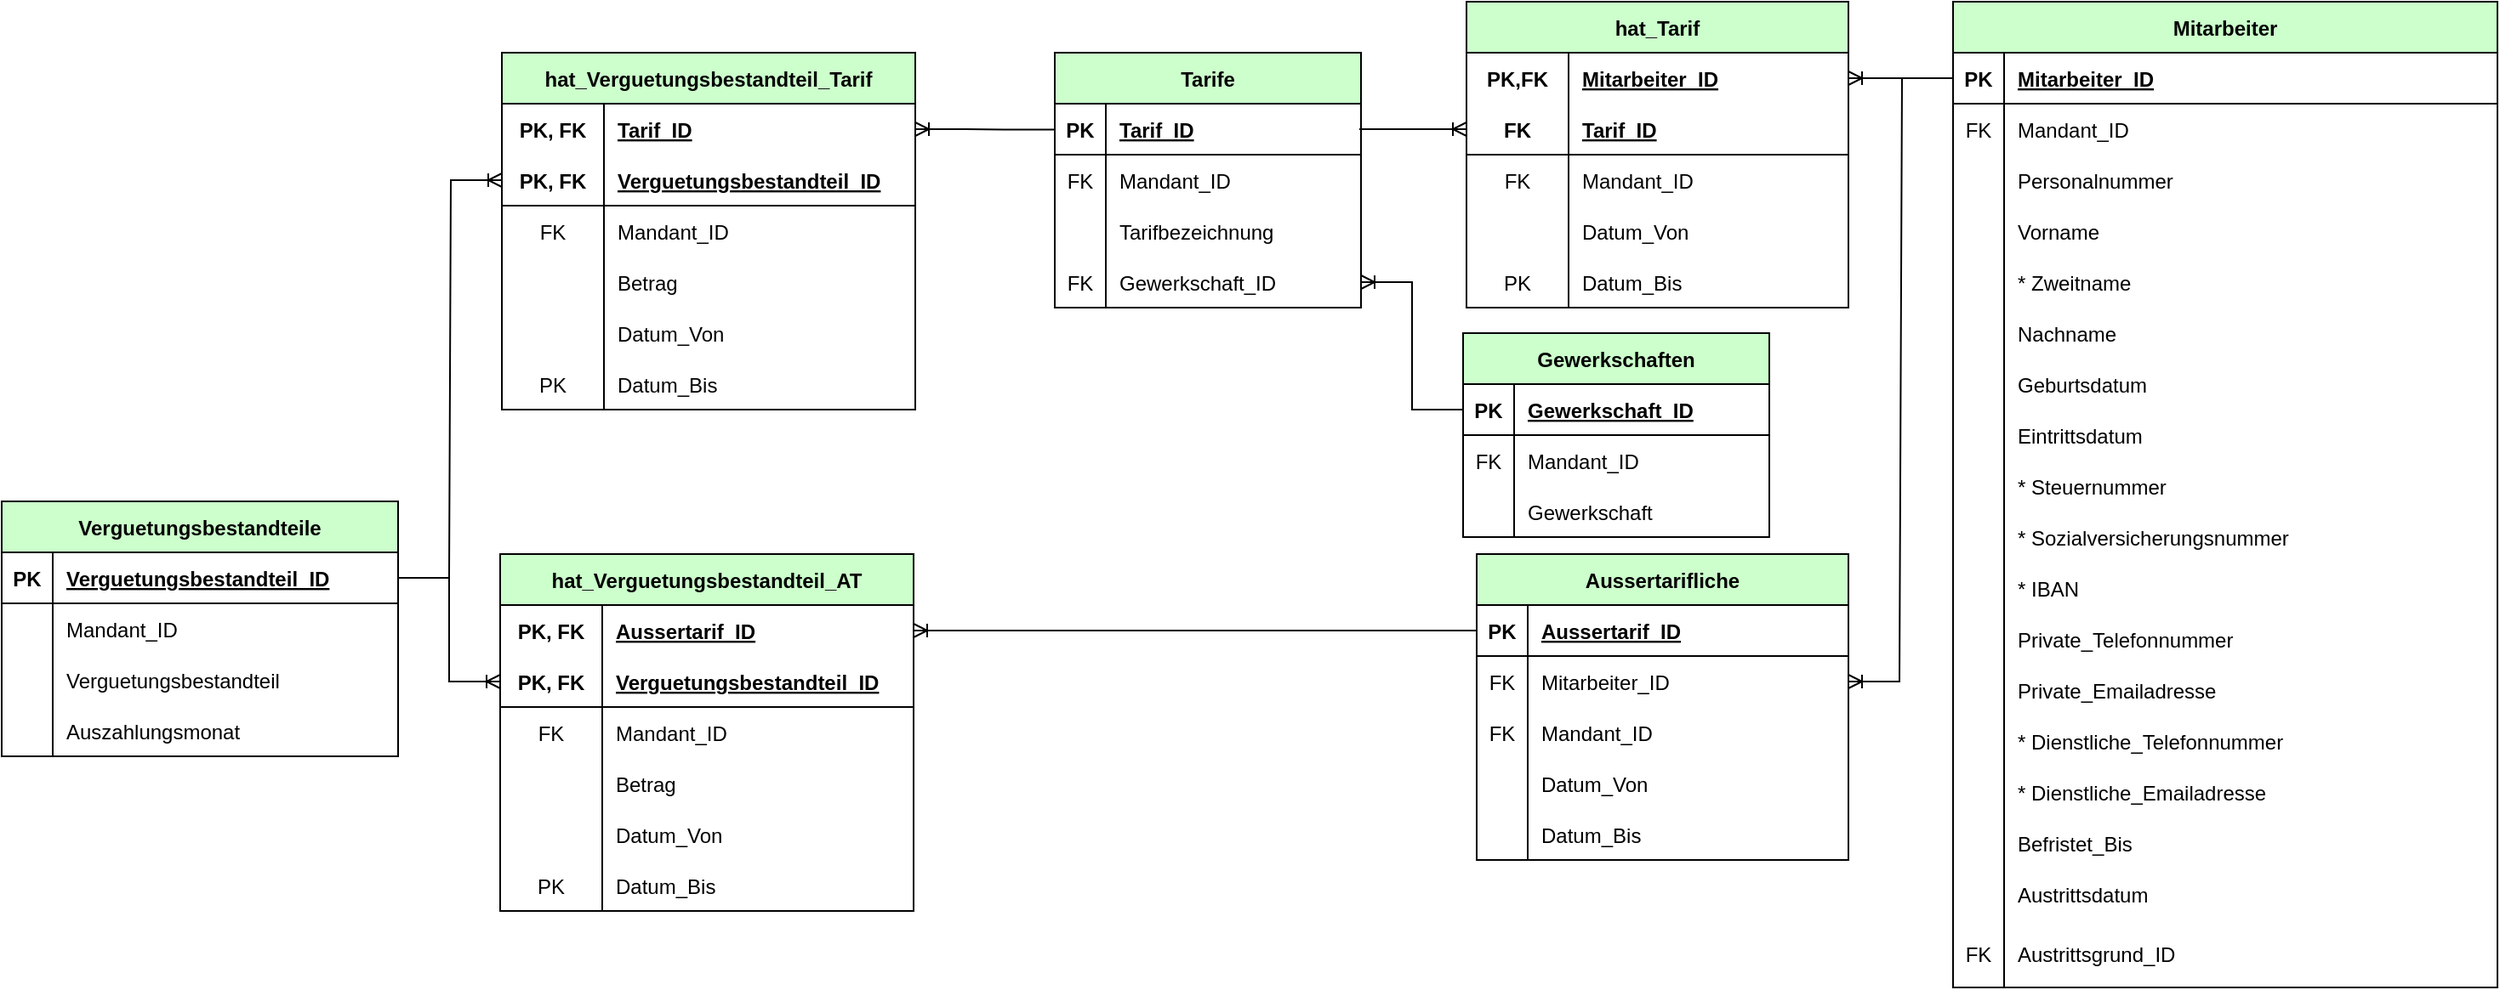 <mxfile version="20.8.16" type="device"><diagram id="R2lEEEUBdFMjLlhIrx00" name="Page-1"><mxGraphModel dx="1301" dy="420" grid="0" gridSize="10" guides="1" tooltips="1" connect="0" arrows="1" fold="1" page="0" pageScale="1" pageWidth="850" pageHeight="1100" math="0" shadow="0" extFonts="Permanent Marker^https://fonts.googleapis.com/css?family=Permanent+Marker"><root><mxCell id="0"/><mxCell id="1" parent="0"/><mxCell id="KDXo3LCD4Z7C74OtoR04-154" style="edgeStyle=orthogonalEdgeStyle;rounded=0;orthogonalLoop=1;jettySize=auto;html=1;entryX=0.5;entryY=1;entryDx=0;entryDy=0;" parent="1" edge="1"><mxGeometry relative="1" as="geometry"><mxPoint x="945" y="1770" as="sourcePoint"/></mxGeometry></mxCell><mxCell id="KDXo3LCD4Z7C74OtoR04-578" style="edgeStyle=orthogonalEdgeStyle;rounded=0;orthogonalLoop=1;jettySize=auto;html=1;entryX=0.5;entryY=1;entryDx=0;entryDy=0;" parent="1" edge="1"><mxGeometry relative="1" as="geometry"><mxPoint x="165" y="-455" as="sourcePoint"/></mxGeometry></mxCell><mxCell id="KDXo3LCD4Z7C74OtoR04-579" style="edgeStyle=orthogonalEdgeStyle;rounded=0;orthogonalLoop=1;jettySize=auto;html=1;entryX=0.5;entryY=1;entryDx=0;entryDy=0;" parent="1" edge="1"><mxGeometry relative="1" as="geometry"><mxPoint x="430" y="-620" as="targetPoint"/></mxGeometry></mxCell><mxCell id="KDXo3LCD4Z7C74OtoR04-658" value="" style="edgeStyle=entityRelationEdgeStyle;fontSize=12;html=1;endArrow=ERoneToMany;rounded=0;entryX=0;entryY=0.5;entryDx=0;entryDy=0;" parent="1" target="_SRQhnurY7QAs3Zw6q01-73" edge="1"><mxGeometry width="100" height="100" relative="1" as="geometry"><mxPoint x="1282" y="640" as="sourcePoint"/><mxPoint x="1355" y="244" as="targetPoint"/></mxGeometry></mxCell><mxCell id="v3ioxmY26wI2nfrM-GDC-1" value="Gewerkschaften" style="shape=table;startSize=30;container=1;collapsible=1;childLayout=tableLayout;fixedRows=1;rowLines=0;fontStyle=1;align=center;resizeLast=1;fillColor=#CCFFCC;" parent="1" vertex="1"><mxGeometry x="1343" y="760" width="180" height="120" as="geometry"/></mxCell><mxCell id="v3ioxmY26wI2nfrM-GDC-2" value="" style="shape=tableRow;horizontal=0;startSize=0;swimlaneHead=0;swimlaneBody=0;fillColor=none;collapsible=0;dropTarget=0;points=[[0,0.5],[1,0.5]];portConstraint=eastwest;top=0;left=0;right=0;bottom=1;" parent="v3ioxmY26wI2nfrM-GDC-1" vertex="1"><mxGeometry y="30" width="180" height="30" as="geometry"/></mxCell><mxCell id="v3ioxmY26wI2nfrM-GDC-3" value="PK" style="shape=partialRectangle;connectable=0;fillColor=none;top=0;left=0;bottom=0;right=0;fontStyle=1;overflow=hidden;" parent="v3ioxmY26wI2nfrM-GDC-2" vertex="1"><mxGeometry width="30" height="30" as="geometry"><mxRectangle width="30" height="30" as="alternateBounds"/></mxGeometry></mxCell><mxCell id="v3ioxmY26wI2nfrM-GDC-4" value="Gewerkschaft_ID" style="shape=partialRectangle;connectable=0;fillColor=none;top=0;left=0;bottom=0;right=0;align=left;spacingLeft=6;fontStyle=5;overflow=hidden;" parent="v3ioxmY26wI2nfrM-GDC-2" vertex="1"><mxGeometry x="30" width="150" height="30" as="geometry"><mxRectangle width="150" height="30" as="alternateBounds"/></mxGeometry></mxCell><mxCell id="7zycFY8uIUBZK2BBThwz-76" value="" style="shape=tableRow;horizontal=0;startSize=0;swimlaneHead=0;swimlaneBody=0;fillColor=none;collapsible=0;dropTarget=0;points=[[0,0.5],[1,0.5]];portConstraint=eastwest;top=0;left=0;right=0;bottom=0;" parent="v3ioxmY26wI2nfrM-GDC-1" vertex="1"><mxGeometry y="60" width="180" height="30" as="geometry"/></mxCell><mxCell id="7zycFY8uIUBZK2BBThwz-77" value="FK" style="shape=partialRectangle;connectable=0;fillColor=none;top=0;left=0;bottom=0;right=0;editable=1;overflow=hidden;" parent="7zycFY8uIUBZK2BBThwz-76" vertex="1"><mxGeometry width="30" height="30" as="geometry"><mxRectangle width="30" height="30" as="alternateBounds"/></mxGeometry></mxCell><mxCell id="7zycFY8uIUBZK2BBThwz-78" value="Mandant_ID" style="shape=partialRectangle;connectable=0;fillColor=none;top=0;left=0;bottom=0;right=0;align=left;spacingLeft=6;overflow=hidden;" parent="7zycFY8uIUBZK2BBThwz-76" vertex="1"><mxGeometry x="30" width="150" height="30" as="geometry"><mxRectangle width="150" height="30" as="alternateBounds"/></mxGeometry></mxCell><mxCell id="v3ioxmY26wI2nfrM-GDC-5" value="" style="shape=tableRow;horizontal=0;startSize=0;swimlaneHead=0;swimlaneBody=0;fillColor=none;collapsible=0;dropTarget=0;points=[[0,0.5],[1,0.5]];portConstraint=eastwest;top=0;left=0;right=0;bottom=0;" parent="v3ioxmY26wI2nfrM-GDC-1" vertex="1"><mxGeometry y="90" width="180" height="30" as="geometry"/></mxCell><mxCell id="v3ioxmY26wI2nfrM-GDC-6" value="" style="shape=partialRectangle;connectable=0;fillColor=none;top=0;left=0;bottom=0;right=0;editable=1;overflow=hidden;" parent="v3ioxmY26wI2nfrM-GDC-5" vertex="1"><mxGeometry width="30" height="30" as="geometry"><mxRectangle width="30" height="30" as="alternateBounds"/></mxGeometry></mxCell><mxCell id="v3ioxmY26wI2nfrM-GDC-7" value="Gewerkschaft" style="shape=partialRectangle;connectable=0;fillColor=none;top=0;left=0;bottom=0;right=0;align=left;spacingLeft=6;overflow=hidden;" parent="v3ioxmY26wI2nfrM-GDC-5" vertex="1"><mxGeometry x="30" width="150" height="30" as="geometry"><mxRectangle width="150" height="30" as="alternateBounds"/></mxGeometry></mxCell><mxCell id="v3ioxmY26wI2nfrM-GDC-8" value="" style="edgeStyle=entityRelationEdgeStyle;fontSize=12;html=1;endArrow=ERoneToMany;rounded=0;exitX=0;exitY=0.5;exitDx=0;exitDy=0;" parent="1" source="v3ioxmY26wI2nfrM-GDC-2" target="ic16P8ToSUEC_W61yTiD-17" edge="1"><mxGeometry width="100" height="100" relative="1" as="geometry"><mxPoint x="837.25" y="754" as="sourcePoint"/><mxPoint x="1327.25" y="474" as="targetPoint"/></mxGeometry></mxCell><mxCell id="_SRQhnurY7QAs3Zw6q01-69" value="hat_Tarif" style="shape=table;startSize=30;container=1;collapsible=1;childLayout=tableLayout;fixedRows=1;rowLines=0;fontStyle=1;align=center;resizeLast=1;fillColor=#CCFFCC;" parent="1" vertex="1"><mxGeometry x="1345" y="565" width="224.5" height="180" as="geometry"/></mxCell><mxCell id="_SRQhnurY7QAs3Zw6q01-70" value="" style="shape=tableRow;horizontal=0;startSize=0;swimlaneHead=0;swimlaneBody=0;fillColor=none;collapsible=0;dropTarget=0;points=[[0,0.5],[1,0.5]];portConstraint=eastwest;top=0;left=0;right=0;bottom=0;" parent="_SRQhnurY7QAs3Zw6q01-69" vertex="1"><mxGeometry y="30" width="224.5" height="30" as="geometry"/></mxCell><mxCell id="_SRQhnurY7QAs3Zw6q01-71" value="PK,FK" style="shape=partialRectangle;connectable=0;fillColor=none;top=0;left=0;bottom=0;right=0;fontStyle=1;overflow=hidden;" parent="_SRQhnurY7QAs3Zw6q01-70" vertex="1"><mxGeometry width="60" height="30" as="geometry"><mxRectangle width="60" height="30" as="alternateBounds"/></mxGeometry></mxCell><mxCell id="_SRQhnurY7QAs3Zw6q01-72" value="Mitarbeiter_ID" style="shape=partialRectangle;connectable=0;fillColor=none;top=0;left=0;bottom=0;right=0;align=left;spacingLeft=6;fontStyle=5;overflow=hidden;" parent="_SRQhnurY7QAs3Zw6q01-70" vertex="1"><mxGeometry x="60" width="164.5" height="30" as="geometry"><mxRectangle width="164.5" height="30" as="alternateBounds"/></mxGeometry></mxCell><mxCell id="_SRQhnurY7QAs3Zw6q01-73" value="" style="shape=tableRow;horizontal=0;startSize=0;swimlaneHead=0;swimlaneBody=0;fillColor=none;collapsible=0;dropTarget=0;points=[[0,0.5],[1,0.5]];portConstraint=eastwest;top=0;left=0;right=0;bottom=1;" parent="_SRQhnurY7QAs3Zw6q01-69" vertex="1"><mxGeometry y="60" width="224.5" height="30" as="geometry"/></mxCell><mxCell id="_SRQhnurY7QAs3Zw6q01-74" value="FK" style="shape=partialRectangle;connectable=0;fillColor=none;top=0;left=0;bottom=0;right=0;fontStyle=1;overflow=hidden;" parent="_SRQhnurY7QAs3Zw6q01-73" vertex="1"><mxGeometry width="60" height="30" as="geometry"><mxRectangle width="60" height="30" as="alternateBounds"/></mxGeometry></mxCell><mxCell id="_SRQhnurY7QAs3Zw6q01-75" value="Tarif_ID" style="shape=partialRectangle;connectable=0;fillColor=none;top=0;left=0;bottom=0;right=0;align=left;spacingLeft=6;fontStyle=5;overflow=hidden;" parent="_SRQhnurY7QAs3Zw6q01-73" vertex="1"><mxGeometry x="60" width="164.5" height="30" as="geometry"><mxRectangle width="164.5" height="30" as="alternateBounds"/></mxGeometry></mxCell><mxCell id="_SRQhnurY7QAs3Zw6q01-76" value="" style="shape=tableRow;horizontal=0;startSize=0;swimlaneHead=0;swimlaneBody=0;fillColor=none;collapsible=0;dropTarget=0;points=[[0,0.5],[1,0.5]];portConstraint=eastwest;top=0;left=0;right=0;bottom=0;" parent="_SRQhnurY7QAs3Zw6q01-69" vertex="1"><mxGeometry y="90" width="224.5" height="30" as="geometry"/></mxCell><mxCell id="_SRQhnurY7QAs3Zw6q01-77" value="FK" style="shape=partialRectangle;connectable=0;fillColor=none;top=0;left=0;bottom=0;right=0;editable=1;overflow=hidden;" parent="_SRQhnurY7QAs3Zw6q01-76" vertex="1"><mxGeometry width="60" height="30" as="geometry"><mxRectangle width="60" height="30" as="alternateBounds"/></mxGeometry></mxCell><mxCell id="_SRQhnurY7QAs3Zw6q01-78" value="Mandant_ID" style="shape=partialRectangle;connectable=0;fillColor=none;top=0;left=0;bottom=0;right=0;align=left;spacingLeft=6;overflow=hidden;" parent="_SRQhnurY7QAs3Zw6q01-76" vertex="1"><mxGeometry x="60" width="164.5" height="30" as="geometry"><mxRectangle width="164.5" height="30" as="alternateBounds"/></mxGeometry></mxCell><mxCell id="_SRQhnurY7QAs3Zw6q01-79" value="" style="shape=tableRow;horizontal=0;startSize=0;swimlaneHead=0;swimlaneBody=0;fillColor=none;collapsible=0;dropTarget=0;points=[[0,0.5],[1,0.5]];portConstraint=eastwest;top=0;left=0;right=0;bottom=0;" parent="_SRQhnurY7QAs3Zw6q01-69" vertex="1"><mxGeometry y="120" width="224.5" height="30" as="geometry"/></mxCell><mxCell id="_SRQhnurY7QAs3Zw6q01-80" value="" style="shape=partialRectangle;connectable=0;fillColor=none;top=0;left=0;bottom=0;right=0;editable=1;overflow=hidden;" parent="_SRQhnurY7QAs3Zw6q01-79" vertex="1"><mxGeometry width="60" height="30" as="geometry"><mxRectangle width="60" height="30" as="alternateBounds"/></mxGeometry></mxCell><mxCell id="_SRQhnurY7QAs3Zw6q01-81" value="Datum_Von" style="shape=partialRectangle;connectable=0;fillColor=none;top=0;left=0;bottom=0;right=0;align=left;spacingLeft=6;overflow=hidden;" parent="_SRQhnurY7QAs3Zw6q01-79" vertex="1"><mxGeometry x="60" width="164.5" height="30" as="geometry"><mxRectangle width="164.5" height="30" as="alternateBounds"/></mxGeometry></mxCell><mxCell id="_SRQhnurY7QAs3Zw6q01-82" value="" style="shape=tableRow;horizontal=0;startSize=0;swimlaneHead=0;swimlaneBody=0;fillColor=none;collapsible=0;dropTarget=0;points=[[0,0.5],[1,0.5]];portConstraint=eastwest;top=0;left=0;right=0;bottom=0;" parent="_SRQhnurY7QAs3Zw6q01-69" vertex="1"><mxGeometry y="150" width="224.5" height="30" as="geometry"/></mxCell><mxCell id="_SRQhnurY7QAs3Zw6q01-83" value="PK" style="shape=partialRectangle;connectable=0;fillColor=none;top=0;left=0;bottom=0;right=0;editable=1;overflow=hidden;" parent="_SRQhnurY7QAs3Zw6q01-82" vertex="1"><mxGeometry width="60" height="30" as="geometry"><mxRectangle width="60" height="30" as="alternateBounds"/></mxGeometry></mxCell><mxCell id="_SRQhnurY7QAs3Zw6q01-84" value="Datum_Bis" style="shape=partialRectangle;connectable=0;fillColor=none;top=0;left=0;bottom=0;right=0;align=left;spacingLeft=6;overflow=hidden;" parent="_SRQhnurY7QAs3Zw6q01-82" vertex="1"><mxGeometry x="60" width="164.5" height="30" as="geometry"><mxRectangle width="164.5" height="30" as="alternateBounds"/></mxGeometry></mxCell><mxCell id="_SRQhnurY7QAs3Zw6q01-85" value="" style="edgeStyle=entityRelationEdgeStyle;fontSize=12;html=1;endArrow=ERoneToMany;rounded=0;entryX=1;entryY=0.5;entryDx=0;entryDy=0;exitX=0;exitY=0.5;exitDx=0;exitDy=0;" parent="1" source="XPi2bAXl5uq0fU7IVvIo-2" target="_SRQhnurY7QAs3Zw6q01-70" edge="1"><mxGeometry width="100" height="100" relative="1" as="geometry"><mxPoint x="1628" y="-25" as="sourcePoint"/><mxPoint x="1448" y="470" as="targetPoint"/></mxGeometry></mxCell><mxCell id="XPi2bAXl5uq0fU7IVvIo-1" value="Mitarbeiter" style="shape=table;startSize=30;container=1;collapsible=1;childLayout=tableLayout;fixedRows=1;rowLines=0;fontStyle=1;align=center;resizeLast=1;fillColor=#CCFFCC;" parent="1" vertex="1"><mxGeometry x="1631" y="565" width="320" height="580" as="geometry"/></mxCell><mxCell id="XPi2bAXl5uq0fU7IVvIo-2" value="" style="shape=tableRow;horizontal=0;startSize=0;swimlaneHead=0;swimlaneBody=0;fillColor=none;collapsible=0;dropTarget=0;points=[[0,0.5],[1,0.5]];portConstraint=eastwest;top=0;left=0;right=0;bottom=1;" parent="XPi2bAXl5uq0fU7IVvIo-1" vertex="1"><mxGeometry y="30" width="320" height="30" as="geometry"/></mxCell><mxCell id="XPi2bAXl5uq0fU7IVvIo-3" value="PK" style="shape=partialRectangle;connectable=0;fillColor=none;top=0;left=0;bottom=0;right=0;fontStyle=1;overflow=hidden;" parent="XPi2bAXl5uq0fU7IVvIo-2" vertex="1"><mxGeometry width="30" height="30" as="geometry"><mxRectangle width="30" height="30" as="alternateBounds"/></mxGeometry></mxCell><mxCell id="XPi2bAXl5uq0fU7IVvIo-4" value="Mitarbeiter_ID" style="shape=partialRectangle;connectable=0;fillColor=none;top=0;left=0;bottom=0;right=0;align=left;spacingLeft=6;fontStyle=5;overflow=hidden;" parent="XPi2bAXl5uq0fU7IVvIo-2" vertex="1"><mxGeometry x="30" width="290" height="30" as="geometry"><mxRectangle width="290" height="30" as="alternateBounds"/></mxGeometry></mxCell><mxCell id="XPi2bAXl5uq0fU7IVvIo-5" value="" style="shape=tableRow;horizontal=0;startSize=0;swimlaneHead=0;swimlaneBody=0;fillColor=none;collapsible=0;dropTarget=0;points=[[0,0.5],[1,0.5]];portConstraint=eastwest;top=0;left=0;right=0;bottom=0;" parent="XPi2bAXl5uq0fU7IVvIo-1" vertex="1"><mxGeometry y="60" width="320" height="30" as="geometry"/></mxCell><mxCell id="XPi2bAXl5uq0fU7IVvIo-6" value="FK" style="shape=partialRectangle;connectable=0;fillColor=none;top=0;left=0;bottom=0;right=0;editable=1;overflow=hidden;" parent="XPi2bAXl5uq0fU7IVvIo-5" vertex="1"><mxGeometry width="30" height="30" as="geometry"><mxRectangle width="30" height="30" as="alternateBounds"/></mxGeometry></mxCell><mxCell id="XPi2bAXl5uq0fU7IVvIo-7" value="Mandant_ID" style="shape=partialRectangle;connectable=0;fillColor=none;top=0;left=0;bottom=0;right=0;align=left;spacingLeft=6;overflow=hidden;" parent="XPi2bAXl5uq0fU7IVvIo-5" vertex="1"><mxGeometry x="30" width="290" height="30" as="geometry"><mxRectangle width="290" height="30" as="alternateBounds"/></mxGeometry></mxCell><mxCell id="ZuM2D3zSVtJ8W1FTZiyd-1" value="" style="shape=tableRow;horizontal=0;startSize=0;swimlaneHead=0;swimlaneBody=0;fillColor=none;collapsible=0;dropTarget=0;points=[[0,0.5],[1,0.5]];portConstraint=eastwest;top=0;left=0;right=0;bottom=0;" parent="XPi2bAXl5uq0fU7IVvIo-1" vertex="1"><mxGeometry y="90" width="320" height="30" as="geometry"/></mxCell><mxCell id="ZuM2D3zSVtJ8W1FTZiyd-2" value="" style="shape=partialRectangle;connectable=0;fillColor=none;top=0;left=0;bottom=0;right=0;editable=1;overflow=hidden;" parent="ZuM2D3zSVtJ8W1FTZiyd-1" vertex="1"><mxGeometry width="30" height="30" as="geometry"><mxRectangle width="30" height="30" as="alternateBounds"/></mxGeometry></mxCell><mxCell id="ZuM2D3zSVtJ8W1FTZiyd-3" value="Personalnummer" style="shape=partialRectangle;connectable=0;fillColor=none;top=0;left=0;bottom=0;right=0;align=left;spacingLeft=6;overflow=hidden;" parent="ZuM2D3zSVtJ8W1FTZiyd-1" vertex="1"><mxGeometry x="30" width="290" height="30" as="geometry"><mxRectangle width="290" height="30" as="alternateBounds"/></mxGeometry></mxCell><mxCell id="XPi2bAXl5uq0fU7IVvIo-8" value="" style="shape=tableRow;horizontal=0;startSize=0;swimlaneHead=0;swimlaneBody=0;fillColor=none;collapsible=0;dropTarget=0;points=[[0,0.5],[1,0.5]];portConstraint=eastwest;top=0;left=0;right=0;bottom=0;" parent="XPi2bAXl5uq0fU7IVvIo-1" vertex="1"><mxGeometry y="120" width="320" height="30" as="geometry"/></mxCell><mxCell id="XPi2bAXl5uq0fU7IVvIo-9" value="" style="shape=partialRectangle;connectable=0;fillColor=none;top=0;left=0;bottom=0;right=0;editable=1;overflow=hidden;" parent="XPi2bAXl5uq0fU7IVvIo-8" vertex="1"><mxGeometry width="30" height="30" as="geometry"><mxRectangle width="30" height="30" as="alternateBounds"/></mxGeometry></mxCell><mxCell id="XPi2bAXl5uq0fU7IVvIo-10" value="Vorname" style="shape=partialRectangle;connectable=0;fillColor=none;top=0;left=0;bottom=0;right=0;align=left;spacingLeft=6;overflow=hidden;" parent="XPi2bAXl5uq0fU7IVvIo-8" vertex="1"><mxGeometry x="30" width="290" height="30" as="geometry"><mxRectangle width="290" height="30" as="alternateBounds"/></mxGeometry></mxCell><mxCell id="XPi2bAXl5uq0fU7IVvIo-11" value="" style="shape=tableRow;horizontal=0;startSize=0;swimlaneHead=0;swimlaneBody=0;fillColor=none;collapsible=0;dropTarget=0;points=[[0,0.5],[1,0.5]];portConstraint=eastwest;top=0;left=0;right=0;bottom=0;" parent="XPi2bAXl5uq0fU7IVvIo-1" vertex="1"><mxGeometry y="150" width="320" height="30" as="geometry"/></mxCell><mxCell id="XPi2bAXl5uq0fU7IVvIo-12" value="" style="shape=partialRectangle;connectable=0;fillColor=none;top=0;left=0;bottom=0;right=0;editable=1;overflow=hidden;" parent="XPi2bAXl5uq0fU7IVvIo-11" vertex="1"><mxGeometry width="30" height="30" as="geometry"><mxRectangle width="30" height="30" as="alternateBounds"/></mxGeometry></mxCell><mxCell id="XPi2bAXl5uq0fU7IVvIo-13" value="* Zweitname" style="shape=partialRectangle;connectable=0;fillColor=none;top=0;left=0;bottom=0;right=0;align=left;spacingLeft=6;overflow=hidden;" parent="XPi2bAXl5uq0fU7IVvIo-11" vertex="1"><mxGeometry x="30" width="290" height="30" as="geometry"><mxRectangle width="290" height="30" as="alternateBounds"/></mxGeometry></mxCell><mxCell id="XPi2bAXl5uq0fU7IVvIo-14" value="" style="shape=tableRow;horizontal=0;startSize=0;swimlaneHead=0;swimlaneBody=0;fillColor=none;collapsible=0;dropTarget=0;points=[[0,0.5],[1,0.5]];portConstraint=eastwest;top=0;left=0;right=0;bottom=0;" parent="XPi2bAXl5uq0fU7IVvIo-1" vertex="1"><mxGeometry y="180" width="320" height="30" as="geometry"/></mxCell><mxCell id="XPi2bAXl5uq0fU7IVvIo-15" value="" style="shape=partialRectangle;connectable=0;fillColor=none;top=0;left=0;bottom=0;right=0;editable=1;overflow=hidden;" parent="XPi2bAXl5uq0fU7IVvIo-14" vertex="1"><mxGeometry width="30" height="30" as="geometry"><mxRectangle width="30" height="30" as="alternateBounds"/></mxGeometry></mxCell><mxCell id="XPi2bAXl5uq0fU7IVvIo-16" value="Nachname" style="shape=partialRectangle;connectable=0;fillColor=none;top=0;left=0;bottom=0;right=0;align=left;spacingLeft=6;overflow=hidden;" parent="XPi2bAXl5uq0fU7IVvIo-14" vertex="1"><mxGeometry x="30" width="290" height="30" as="geometry"><mxRectangle width="290" height="30" as="alternateBounds"/></mxGeometry></mxCell><mxCell id="XPi2bAXl5uq0fU7IVvIo-17" value="" style="shape=tableRow;horizontal=0;startSize=0;swimlaneHead=0;swimlaneBody=0;fillColor=none;collapsible=0;dropTarget=0;points=[[0,0.5],[1,0.5]];portConstraint=eastwest;top=0;left=0;right=0;bottom=0;" parent="XPi2bAXl5uq0fU7IVvIo-1" vertex="1"><mxGeometry y="210" width="320" height="30" as="geometry"/></mxCell><mxCell id="XPi2bAXl5uq0fU7IVvIo-18" value="" style="shape=partialRectangle;connectable=0;fillColor=none;top=0;left=0;bottom=0;right=0;editable=1;overflow=hidden;" parent="XPi2bAXl5uq0fU7IVvIo-17" vertex="1"><mxGeometry width="30" height="30" as="geometry"><mxRectangle width="30" height="30" as="alternateBounds"/></mxGeometry></mxCell><mxCell id="XPi2bAXl5uq0fU7IVvIo-19" value="Geburtsdatum" style="shape=partialRectangle;connectable=0;fillColor=none;top=0;left=0;bottom=0;right=0;align=left;spacingLeft=6;overflow=hidden;" parent="XPi2bAXl5uq0fU7IVvIo-17" vertex="1"><mxGeometry x="30" width="290" height="30" as="geometry"><mxRectangle width="290" height="30" as="alternateBounds"/></mxGeometry></mxCell><mxCell id="XPi2bAXl5uq0fU7IVvIo-20" value="" style="shape=tableRow;horizontal=0;startSize=0;swimlaneHead=0;swimlaneBody=0;fillColor=none;collapsible=0;dropTarget=0;points=[[0,0.5],[1,0.5]];portConstraint=eastwest;top=0;left=0;right=0;bottom=0;" parent="XPi2bAXl5uq0fU7IVvIo-1" vertex="1"><mxGeometry y="240" width="320" height="30" as="geometry"/></mxCell><mxCell id="XPi2bAXl5uq0fU7IVvIo-21" value="" style="shape=partialRectangle;connectable=0;fillColor=none;top=0;left=0;bottom=0;right=0;editable=1;overflow=hidden;" parent="XPi2bAXl5uq0fU7IVvIo-20" vertex="1"><mxGeometry width="30" height="30" as="geometry"><mxRectangle width="30" height="30" as="alternateBounds"/></mxGeometry></mxCell><mxCell id="XPi2bAXl5uq0fU7IVvIo-22" value="Eintrittsdatum" style="shape=partialRectangle;connectable=0;fillColor=none;top=0;left=0;bottom=0;right=0;align=left;spacingLeft=6;overflow=hidden;" parent="XPi2bAXl5uq0fU7IVvIo-20" vertex="1"><mxGeometry x="30" width="290" height="30" as="geometry"><mxRectangle width="290" height="30" as="alternateBounds"/></mxGeometry></mxCell><mxCell id="XPi2bAXl5uq0fU7IVvIo-23" value="" style="shape=tableRow;horizontal=0;startSize=0;swimlaneHead=0;swimlaneBody=0;fillColor=none;collapsible=0;dropTarget=0;points=[[0,0.5],[1,0.5]];portConstraint=eastwest;top=0;left=0;right=0;bottom=0;" parent="XPi2bAXl5uq0fU7IVvIo-1" vertex="1"><mxGeometry y="270" width="320" height="30" as="geometry"/></mxCell><mxCell id="XPi2bAXl5uq0fU7IVvIo-24" value="" style="shape=partialRectangle;connectable=0;fillColor=none;top=0;left=0;bottom=0;right=0;editable=1;overflow=hidden;" parent="XPi2bAXl5uq0fU7IVvIo-23" vertex="1"><mxGeometry width="30" height="30" as="geometry"><mxRectangle width="30" height="30" as="alternateBounds"/></mxGeometry></mxCell><mxCell id="XPi2bAXl5uq0fU7IVvIo-25" value="* Steuernummer" style="shape=partialRectangle;connectable=0;fillColor=none;top=0;left=0;bottom=0;right=0;align=left;spacingLeft=6;overflow=hidden;" parent="XPi2bAXl5uq0fU7IVvIo-23" vertex="1"><mxGeometry x="30" width="290" height="30" as="geometry"><mxRectangle width="290" height="30" as="alternateBounds"/></mxGeometry></mxCell><mxCell id="XPi2bAXl5uq0fU7IVvIo-26" value="" style="shape=tableRow;horizontal=0;startSize=0;swimlaneHead=0;swimlaneBody=0;fillColor=none;collapsible=0;dropTarget=0;points=[[0,0.5],[1,0.5]];portConstraint=eastwest;top=0;left=0;right=0;bottom=0;" parent="XPi2bAXl5uq0fU7IVvIo-1" vertex="1"><mxGeometry y="300" width="320" height="30" as="geometry"/></mxCell><mxCell id="XPi2bAXl5uq0fU7IVvIo-27" value="" style="shape=partialRectangle;connectable=0;fillColor=none;top=0;left=0;bottom=0;right=0;editable=1;overflow=hidden;" parent="XPi2bAXl5uq0fU7IVvIo-26" vertex="1"><mxGeometry width="30" height="30" as="geometry"><mxRectangle width="30" height="30" as="alternateBounds"/></mxGeometry></mxCell><mxCell id="XPi2bAXl5uq0fU7IVvIo-28" value="* Sozialversicherungsnummer" style="shape=partialRectangle;connectable=0;fillColor=none;top=0;left=0;bottom=0;right=0;align=left;spacingLeft=6;overflow=hidden;" parent="XPi2bAXl5uq0fU7IVvIo-26" vertex="1"><mxGeometry x="30" width="290" height="30" as="geometry"><mxRectangle width="290" height="30" as="alternateBounds"/></mxGeometry></mxCell><mxCell id="XPi2bAXl5uq0fU7IVvIo-29" value="" style="shape=tableRow;horizontal=0;startSize=0;swimlaneHead=0;swimlaneBody=0;fillColor=none;collapsible=0;dropTarget=0;points=[[0,0.5],[1,0.5]];portConstraint=eastwest;top=0;left=0;right=0;bottom=0;" parent="XPi2bAXl5uq0fU7IVvIo-1" vertex="1"><mxGeometry y="330" width="320" height="30" as="geometry"/></mxCell><mxCell id="XPi2bAXl5uq0fU7IVvIo-30" value="" style="shape=partialRectangle;connectable=0;fillColor=none;top=0;left=0;bottom=0;right=0;editable=1;overflow=hidden;" parent="XPi2bAXl5uq0fU7IVvIo-29" vertex="1"><mxGeometry width="30" height="30" as="geometry"><mxRectangle width="30" height="30" as="alternateBounds"/></mxGeometry></mxCell><mxCell id="XPi2bAXl5uq0fU7IVvIo-31" value="* IBAN" style="shape=partialRectangle;connectable=0;fillColor=none;top=0;left=0;bottom=0;right=0;align=left;spacingLeft=6;overflow=hidden;" parent="XPi2bAXl5uq0fU7IVvIo-29" vertex="1"><mxGeometry x="30" width="290" height="30" as="geometry"><mxRectangle width="290" height="30" as="alternateBounds"/></mxGeometry></mxCell><mxCell id="XPi2bAXl5uq0fU7IVvIo-32" value="" style="shape=tableRow;horizontal=0;startSize=0;swimlaneHead=0;swimlaneBody=0;fillColor=none;collapsible=0;dropTarget=0;points=[[0,0.5],[1,0.5]];portConstraint=eastwest;top=0;left=0;right=0;bottom=0;" parent="XPi2bAXl5uq0fU7IVvIo-1" vertex="1"><mxGeometry y="360" width="320" height="30" as="geometry"/></mxCell><mxCell id="XPi2bAXl5uq0fU7IVvIo-33" value="" style="shape=partialRectangle;connectable=0;fillColor=none;top=0;left=0;bottom=0;right=0;editable=1;overflow=hidden;" parent="XPi2bAXl5uq0fU7IVvIo-32" vertex="1"><mxGeometry width="30" height="30" as="geometry"><mxRectangle width="30" height="30" as="alternateBounds"/></mxGeometry></mxCell><mxCell id="XPi2bAXl5uq0fU7IVvIo-34" value="Private_Telefonnummer" style="shape=partialRectangle;connectable=0;fillColor=none;top=0;left=0;bottom=0;right=0;align=left;spacingLeft=6;overflow=hidden;" parent="XPi2bAXl5uq0fU7IVvIo-32" vertex="1"><mxGeometry x="30" width="290" height="30" as="geometry"><mxRectangle width="290" height="30" as="alternateBounds"/></mxGeometry></mxCell><mxCell id="XPi2bAXl5uq0fU7IVvIo-47" value="" style="shape=tableRow;horizontal=0;startSize=0;swimlaneHead=0;swimlaneBody=0;fillColor=none;collapsible=0;dropTarget=0;points=[[0,0.5],[1,0.5]];portConstraint=eastwest;top=0;left=0;right=0;bottom=0;" parent="XPi2bAXl5uq0fU7IVvIo-1" vertex="1"><mxGeometry y="390" width="320" height="30" as="geometry"/></mxCell><mxCell id="XPi2bAXl5uq0fU7IVvIo-48" value="" style="shape=partialRectangle;connectable=0;fillColor=none;top=0;left=0;bottom=0;right=0;editable=1;overflow=hidden;" parent="XPi2bAXl5uq0fU7IVvIo-47" vertex="1"><mxGeometry width="30" height="30" as="geometry"><mxRectangle width="30" height="30" as="alternateBounds"/></mxGeometry></mxCell><mxCell id="XPi2bAXl5uq0fU7IVvIo-49" value="Private_Emailadresse" style="shape=partialRectangle;connectable=0;fillColor=none;top=0;left=0;bottom=0;right=0;align=left;spacingLeft=6;overflow=hidden;" parent="XPi2bAXl5uq0fU7IVvIo-47" vertex="1"><mxGeometry x="30" width="290" height="30" as="geometry"><mxRectangle width="290" height="30" as="alternateBounds"/></mxGeometry></mxCell><mxCell id="XPi2bAXl5uq0fU7IVvIo-44" value="" style="shape=tableRow;horizontal=0;startSize=0;swimlaneHead=0;swimlaneBody=0;fillColor=none;collapsible=0;dropTarget=0;points=[[0,0.5],[1,0.5]];portConstraint=eastwest;top=0;left=0;right=0;bottom=0;" parent="XPi2bAXl5uq0fU7IVvIo-1" vertex="1"><mxGeometry y="420" width="320" height="30" as="geometry"/></mxCell><mxCell id="XPi2bAXl5uq0fU7IVvIo-45" value="" style="shape=partialRectangle;connectable=0;fillColor=none;top=0;left=0;bottom=0;right=0;editable=1;overflow=hidden;" parent="XPi2bAXl5uq0fU7IVvIo-44" vertex="1"><mxGeometry width="30" height="30" as="geometry"><mxRectangle width="30" height="30" as="alternateBounds"/></mxGeometry></mxCell><mxCell id="XPi2bAXl5uq0fU7IVvIo-46" value="* Dienstliche_Telefonnummer" style="shape=partialRectangle;connectable=0;fillColor=none;top=0;left=0;bottom=0;right=0;align=left;spacingLeft=6;overflow=hidden;" parent="XPi2bAXl5uq0fU7IVvIo-44" vertex="1"><mxGeometry x="30" width="290" height="30" as="geometry"><mxRectangle width="290" height="30" as="alternateBounds"/></mxGeometry></mxCell><mxCell id="XPi2bAXl5uq0fU7IVvIo-35" value="" style="shape=tableRow;horizontal=0;startSize=0;swimlaneHead=0;swimlaneBody=0;fillColor=none;collapsible=0;dropTarget=0;points=[[0,0.5],[1,0.5]];portConstraint=eastwest;top=0;left=0;right=0;bottom=0;" parent="XPi2bAXl5uq0fU7IVvIo-1" vertex="1"><mxGeometry y="450" width="320" height="30" as="geometry"/></mxCell><mxCell id="XPi2bAXl5uq0fU7IVvIo-36" value="" style="shape=partialRectangle;connectable=0;fillColor=none;top=0;left=0;bottom=0;right=0;editable=1;overflow=hidden;" parent="XPi2bAXl5uq0fU7IVvIo-35" vertex="1"><mxGeometry width="30" height="30" as="geometry"><mxRectangle width="30" height="30" as="alternateBounds"/></mxGeometry></mxCell><mxCell id="XPi2bAXl5uq0fU7IVvIo-37" value="* Dienstliche_Emailadresse" style="shape=partialRectangle;connectable=0;fillColor=none;top=0;left=0;bottom=0;right=0;align=left;spacingLeft=6;overflow=hidden;" parent="XPi2bAXl5uq0fU7IVvIo-35" vertex="1"><mxGeometry x="30" width="290" height="30" as="geometry"><mxRectangle width="290" height="30" as="alternateBounds"/></mxGeometry></mxCell><mxCell id="2TsU_6jaAoemmpNul7ML-1" value="" style="shape=tableRow;horizontal=0;startSize=0;swimlaneHead=0;swimlaneBody=0;fillColor=none;collapsible=0;dropTarget=0;points=[[0,0.5],[1,0.5]];portConstraint=eastwest;top=0;left=0;right=0;bottom=0;" parent="XPi2bAXl5uq0fU7IVvIo-1" vertex="1"><mxGeometry y="480" width="320" height="30" as="geometry"/></mxCell><mxCell id="2TsU_6jaAoemmpNul7ML-2" value="" style="shape=partialRectangle;connectable=0;fillColor=none;top=0;left=0;bottom=0;right=0;editable=1;overflow=hidden;" parent="2TsU_6jaAoemmpNul7ML-1" vertex="1"><mxGeometry width="30" height="30" as="geometry"><mxRectangle width="30" height="30" as="alternateBounds"/></mxGeometry></mxCell><mxCell id="2TsU_6jaAoemmpNul7ML-3" value="Befristet_Bis" style="shape=partialRectangle;connectable=0;fillColor=none;top=0;left=0;bottom=0;right=0;align=left;spacingLeft=6;overflow=hidden;" parent="2TsU_6jaAoemmpNul7ML-1" vertex="1"><mxGeometry x="30" width="290" height="30" as="geometry"><mxRectangle width="290" height="30" as="alternateBounds"/></mxGeometry></mxCell><mxCell id="XPi2bAXl5uq0fU7IVvIo-38" value="" style="shape=tableRow;horizontal=0;startSize=0;swimlaneHead=0;swimlaneBody=0;fillColor=none;collapsible=0;dropTarget=0;points=[[0,0.5],[1,0.5]];portConstraint=eastwest;top=0;left=0;right=0;bottom=0;" parent="XPi2bAXl5uq0fU7IVvIo-1" vertex="1"><mxGeometry y="510" width="320" height="30" as="geometry"/></mxCell><mxCell id="XPi2bAXl5uq0fU7IVvIo-39" value="" style="shape=partialRectangle;connectable=0;fillColor=none;top=0;left=0;bottom=0;right=0;editable=1;overflow=hidden;" parent="XPi2bAXl5uq0fU7IVvIo-38" vertex="1"><mxGeometry width="30" height="30" as="geometry"><mxRectangle width="30" height="30" as="alternateBounds"/></mxGeometry></mxCell><mxCell id="XPi2bAXl5uq0fU7IVvIo-40" value="Austrittsdatum" style="shape=partialRectangle;connectable=0;fillColor=none;top=0;left=0;bottom=0;right=0;align=left;spacingLeft=6;overflow=hidden;" parent="XPi2bAXl5uq0fU7IVvIo-38" vertex="1"><mxGeometry x="30" width="290" height="30" as="geometry"><mxRectangle width="290" height="30" as="alternateBounds"/></mxGeometry></mxCell><mxCell id="XPi2bAXl5uq0fU7IVvIo-41" value="" style="shape=tableRow;horizontal=0;startSize=0;swimlaneHead=0;swimlaneBody=0;fillColor=none;collapsible=0;dropTarget=0;points=[[0,0.5],[1,0.5]];portConstraint=eastwest;top=0;left=0;right=0;bottom=0;" parent="XPi2bAXl5uq0fU7IVvIo-1" vertex="1"><mxGeometry y="540" width="320" height="40" as="geometry"/></mxCell><mxCell id="XPi2bAXl5uq0fU7IVvIo-42" value="FK" style="shape=partialRectangle;connectable=0;fillColor=none;top=0;left=0;bottom=0;right=0;editable=1;overflow=hidden;" parent="XPi2bAXl5uq0fU7IVvIo-41" vertex="1"><mxGeometry width="30" height="40" as="geometry"><mxRectangle width="30" height="40" as="alternateBounds"/></mxGeometry></mxCell><mxCell id="XPi2bAXl5uq0fU7IVvIo-43" value="Austrittsgrund_ID" style="shape=partialRectangle;connectable=0;fillColor=none;top=0;left=0;bottom=0;right=0;align=left;spacingLeft=6;overflow=hidden;" parent="XPi2bAXl5uq0fU7IVvIo-41" vertex="1"><mxGeometry x="30" width="290" height="40" as="geometry"><mxRectangle width="290" height="40" as="alternateBounds"/></mxGeometry></mxCell><mxCell id="BRypiOmhXPGTLFKJQohc-4" value="" style="edgeStyle=entityRelationEdgeStyle;fontSize=12;html=1;endArrow=ERoneToMany;rounded=0;exitX=0;exitY=0.5;exitDx=0;exitDy=0;entryX=1;entryY=0.5;entryDx=0;entryDy=0;" parent="1" source="XPi2bAXl5uq0fU7IVvIo-2" target="BRypiOmhXPGTLFKJQohc-28" edge="1"><mxGeometry width="100" height="100" relative="1" as="geometry"><mxPoint x="1573" y="640" as="sourcePoint"/><mxPoint x="1568" y="765" as="targetPoint"/></mxGeometry></mxCell><mxCell id="BRypiOmhXPGTLFKJQohc-24" value="Aussertarifliche" style="shape=table;startSize=30;container=1;collapsible=1;childLayout=tableLayout;fixedRows=1;rowLines=0;fontStyle=1;align=center;resizeLast=1;fillColor=#CCFFCC;" parent="1" vertex="1"><mxGeometry x="1351" y="890" width="218.5" height="180" as="geometry"/></mxCell><mxCell id="BRypiOmhXPGTLFKJQohc-25" value="" style="shape=tableRow;horizontal=0;startSize=0;swimlaneHead=0;swimlaneBody=0;fillColor=none;collapsible=0;dropTarget=0;points=[[0,0.5],[1,0.5]];portConstraint=eastwest;top=0;left=0;right=0;bottom=1;" parent="BRypiOmhXPGTLFKJQohc-24" vertex="1"><mxGeometry y="30" width="218.5" height="30" as="geometry"/></mxCell><mxCell id="BRypiOmhXPGTLFKJQohc-26" value="PK" style="shape=partialRectangle;connectable=0;fillColor=none;top=0;left=0;bottom=0;right=0;fontStyle=1;overflow=hidden;" parent="BRypiOmhXPGTLFKJQohc-25" vertex="1"><mxGeometry width="30" height="30" as="geometry"><mxRectangle width="30" height="30" as="alternateBounds"/></mxGeometry></mxCell><mxCell id="BRypiOmhXPGTLFKJQohc-27" value="Aussertarif_ID" style="shape=partialRectangle;connectable=0;fillColor=none;top=0;left=0;bottom=0;right=0;align=left;spacingLeft=6;fontStyle=5;overflow=hidden;" parent="BRypiOmhXPGTLFKJQohc-25" vertex="1"><mxGeometry x="30" width="188.5" height="30" as="geometry"><mxRectangle width="188.5" height="30" as="alternateBounds"/></mxGeometry></mxCell><mxCell id="BRypiOmhXPGTLFKJQohc-28" value="" style="shape=tableRow;horizontal=0;startSize=0;swimlaneHead=0;swimlaneBody=0;fillColor=none;collapsible=0;dropTarget=0;points=[[0,0.5],[1,0.5]];portConstraint=eastwest;top=0;left=0;right=0;bottom=0;" parent="BRypiOmhXPGTLFKJQohc-24" vertex="1"><mxGeometry y="60" width="218.5" height="30" as="geometry"/></mxCell><mxCell id="BRypiOmhXPGTLFKJQohc-29" value="FK" style="shape=partialRectangle;connectable=0;fillColor=none;top=0;left=0;bottom=0;right=0;editable=1;overflow=hidden;" parent="BRypiOmhXPGTLFKJQohc-28" vertex="1"><mxGeometry width="30" height="30" as="geometry"><mxRectangle width="30" height="30" as="alternateBounds"/></mxGeometry></mxCell><mxCell id="BRypiOmhXPGTLFKJQohc-30" value="Mitarbeiter_ID" style="shape=partialRectangle;connectable=0;fillColor=none;top=0;left=0;bottom=0;right=0;align=left;spacingLeft=6;overflow=hidden;" parent="BRypiOmhXPGTLFKJQohc-28" vertex="1"><mxGeometry x="30" width="188.5" height="30" as="geometry"><mxRectangle width="188.5" height="30" as="alternateBounds"/></mxGeometry></mxCell><mxCell id="toe7BiVaTSr02pgw7c-2-30" value="" style="shape=tableRow;horizontal=0;startSize=0;swimlaneHead=0;swimlaneBody=0;fillColor=none;collapsible=0;dropTarget=0;points=[[0,0.5],[1,0.5]];portConstraint=eastwest;top=0;left=0;right=0;bottom=0;" parent="BRypiOmhXPGTLFKJQohc-24" vertex="1"><mxGeometry y="90" width="218.5" height="30" as="geometry"/></mxCell><mxCell id="toe7BiVaTSr02pgw7c-2-31" value="FK" style="shape=partialRectangle;connectable=0;fillColor=none;top=0;left=0;bottom=0;right=0;editable=1;overflow=hidden;" parent="toe7BiVaTSr02pgw7c-2-30" vertex="1"><mxGeometry width="30" height="30" as="geometry"><mxRectangle width="30" height="30" as="alternateBounds"/></mxGeometry></mxCell><mxCell id="toe7BiVaTSr02pgw7c-2-32" value="Mandant_ID" style="shape=partialRectangle;connectable=0;fillColor=none;top=0;left=0;bottom=0;right=0;align=left;spacingLeft=6;overflow=hidden;" parent="toe7BiVaTSr02pgw7c-2-30" vertex="1"><mxGeometry x="30" width="188.5" height="30" as="geometry"><mxRectangle width="188.5" height="30" as="alternateBounds"/></mxGeometry></mxCell><mxCell id="BRypiOmhXPGTLFKJQohc-34" value="" style="shape=tableRow;horizontal=0;startSize=0;swimlaneHead=0;swimlaneBody=0;fillColor=none;collapsible=0;dropTarget=0;points=[[0,0.5],[1,0.5]];portConstraint=eastwest;top=0;left=0;right=0;bottom=0;" parent="BRypiOmhXPGTLFKJQohc-24" vertex="1"><mxGeometry y="120" width="218.5" height="30" as="geometry"/></mxCell><mxCell id="BRypiOmhXPGTLFKJQohc-35" value="" style="shape=partialRectangle;connectable=0;fillColor=none;top=0;left=0;bottom=0;right=0;editable=1;overflow=hidden;" parent="BRypiOmhXPGTLFKJQohc-34" vertex="1"><mxGeometry width="30" height="30" as="geometry"><mxRectangle width="30" height="30" as="alternateBounds"/></mxGeometry></mxCell><mxCell id="BRypiOmhXPGTLFKJQohc-36" value="Datum_Von" style="shape=partialRectangle;connectable=0;fillColor=none;top=0;left=0;bottom=0;right=0;align=left;spacingLeft=6;overflow=hidden;" parent="BRypiOmhXPGTLFKJQohc-34" vertex="1"><mxGeometry x="30" width="188.5" height="30" as="geometry"><mxRectangle width="188.5" height="30" as="alternateBounds"/></mxGeometry></mxCell><mxCell id="BRypiOmhXPGTLFKJQohc-37" value="" style="shape=tableRow;horizontal=0;startSize=0;swimlaneHead=0;swimlaneBody=0;fillColor=none;collapsible=0;dropTarget=0;points=[[0,0.5],[1,0.5]];portConstraint=eastwest;top=0;left=0;right=0;bottom=0;" parent="BRypiOmhXPGTLFKJQohc-24" vertex="1"><mxGeometry y="150" width="218.5" height="30" as="geometry"/></mxCell><mxCell id="BRypiOmhXPGTLFKJQohc-38" value="" style="shape=partialRectangle;connectable=0;fillColor=none;top=0;left=0;bottom=0;right=0;editable=1;overflow=hidden;" parent="BRypiOmhXPGTLFKJQohc-37" vertex="1"><mxGeometry width="30" height="30" as="geometry"><mxRectangle width="30" height="30" as="alternateBounds"/></mxGeometry></mxCell><mxCell id="BRypiOmhXPGTLFKJQohc-39" value="Datum_Bis" style="shape=partialRectangle;connectable=0;fillColor=none;top=0;left=0;bottom=0;right=0;align=left;spacingLeft=6;overflow=hidden;" parent="BRypiOmhXPGTLFKJQohc-37" vertex="1"><mxGeometry x="30" width="188.5" height="30" as="geometry"><mxRectangle width="188.5" height="30" as="alternateBounds"/></mxGeometry></mxCell><mxCell id="2TsU_6jaAoemmpNul7ML-12" value="Verguetungsbestandteile" style="shape=table;startSize=30;container=1;collapsible=1;childLayout=tableLayout;fixedRows=1;rowLines=0;fontStyle=1;align=center;resizeLast=1;fillColor=#CCFFCC;" parent="1" vertex="1"><mxGeometry x="484" y="859" width="233" height="150" as="geometry"/></mxCell><mxCell id="2TsU_6jaAoemmpNul7ML-13" value="" style="shape=tableRow;horizontal=0;startSize=0;swimlaneHead=0;swimlaneBody=0;fillColor=none;collapsible=0;dropTarget=0;points=[[0,0.5],[1,0.5]];portConstraint=eastwest;top=0;left=0;right=0;bottom=1;" parent="2TsU_6jaAoemmpNul7ML-12" vertex="1"><mxGeometry y="30" width="233" height="30" as="geometry"/></mxCell><mxCell id="2TsU_6jaAoemmpNul7ML-14" value="PK" style="shape=partialRectangle;connectable=0;fillColor=none;top=0;left=0;bottom=0;right=0;fontStyle=1;overflow=hidden;" parent="2TsU_6jaAoemmpNul7ML-13" vertex="1"><mxGeometry width="30" height="30" as="geometry"><mxRectangle width="30" height="30" as="alternateBounds"/></mxGeometry></mxCell><mxCell id="2TsU_6jaAoemmpNul7ML-15" value="Verguetungsbestandteil_ID" style="shape=partialRectangle;connectable=0;fillColor=none;top=0;left=0;bottom=0;right=0;align=left;spacingLeft=6;fontStyle=5;overflow=hidden;" parent="2TsU_6jaAoemmpNul7ML-13" vertex="1"><mxGeometry x="30" width="203" height="30" as="geometry"><mxRectangle width="203" height="30" as="alternateBounds"/></mxGeometry></mxCell><mxCell id="2TsU_6jaAoemmpNul7ML-16" value="" style="shape=tableRow;horizontal=0;startSize=0;swimlaneHead=0;swimlaneBody=0;fillColor=none;collapsible=0;dropTarget=0;points=[[0,0.5],[1,0.5]];portConstraint=eastwest;top=0;left=0;right=0;bottom=0;" parent="2TsU_6jaAoemmpNul7ML-12" vertex="1"><mxGeometry y="60" width="233" height="30" as="geometry"/></mxCell><mxCell id="2TsU_6jaAoemmpNul7ML-17" value="" style="shape=partialRectangle;connectable=0;fillColor=none;top=0;left=0;bottom=0;right=0;editable=1;overflow=hidden;" parent="2TsU_6jaAoemmpNul7ML-16" vertex="1"><mxGeometry width="30" height="30" as="geometry"><mxRectangle width="30" height="30" as="alternateBounds"/></mxGeometry></mxCell><mxCell id="2TsU_6jaAoemmpNul7ML-18" value="Mandant_ID" style="shape=partialRectangle;connectable=0;fillColor=none;top=0;left=0;bottom=0;right=0;align=left;spacingLeft=6;overflow=hidden;" parent="2TsU_6jaAoemmpNul7ML-16" vertex="1"><mxGeometry x="30" width="203" height="30" as="geometry"><mxRectangle width="203" height="30" as="alternateBounds"/></mxGeometry></mxCell><mxCell id="2TsU_6jaAoemmpNul7ML-102" value="" style="shape=tableRow;horizontal=0;startSize=0;swimlaneHead=0;swimlaneBody=0;fillColor=none;collapsible=0;dropTarget=0;points=[[0,0.5],[1,0.5]];portConstraint=eastwest;top=0;left=0;right=0;bottom=0;" parent="2TsU_6jaAoemmpNul7ML-12" vertex="1"><mxGeometry y="90" width="233" height="30" as="geometry"/></mxCell><mxCell id="2TsU_6jaAoemmpNul7ML-103" value="" style="shape=partialRectangle;connectable=0;fillColor=none;top=0;left=0;bottom=0;right=0;editable=1;overflow=hidden;" parent="2TsU_6jaAoemmpNul7ML-102" vertex="1"><mxGeometry width="30" height="30" as="geometry"><mxRectangle width="30" height="30" as="alternateBounds"/></mxGeometry></mxCell><mxCell id="2TsU_6jaAoemmpNul7ML-104" value="Verguetungsbestandteil" style="shape=partialRectangle;connectable=0;fillColor=none;top=0;left=0;bottom=0;right=0;align=left;spacingLeft=6;overflow=hidden;" parent="2TsU_6jaAoemmpNul7ML-102" vertex="1"><mxGeometry x="30" width="203" height="30" as="geometry"><mxRectangle width="203" height="30" as="alternateBounds"/></mxGeometry></mxCell><mxCell id="2TsU_6jaAoemmpNul7ML-44" value="" style="shape=tableRow;horizontal=0;startSize=0;swimlaneHead=0;swimlaneBody=0;fillColor=none;collapsible=0;dropTarget=0;points=[[0,0.5],[1,0.5]];portConstraint=eastwest;top=0;left=0;right=0;bottom=0;" parent="2TsU_6jaAoemmpNul7ML-12" vertex="1"><mxGeometry y="120" width="233" height="30" as="geometry"/></mxCell><mxCell id="2TsU_6jaAoemmpNul7ML-45" value="" style="shape=partialRectangle;connectable=0;fillColor=none;top=0;left=0;bottom=0;right=0;editable=1;overflow=hidden;" parent="2TsU_6jaAoemmpNul7ML-44" vertex="1"><mxGeometry width="30" height="30" as="geometry"><mxRectangle width="30" height="30" as="alternateBounds"/></mxGeometry></mxCell><mxCell id="2TsU_6jaAoemmpNul7ML-46" value="Auszahlungsmonat" style="shape=partialRectangle;connectable=0;fillColor=none;top=0;left=0;bottom=0;right=0;align=left;spacingLeft=6;overflow=hidden;" parent="2TsU_6jaAoemmpNul7ML-44" vertex="1"><mxGeometry x="30" width="203" height="30" as="geometry"><mxRectangle width="203" height="30" as="alternateBounds"/></mxGeometry></mxCell><mxCell id="2TsU_6jaAoemmpNul7ML-22" value="hat_Verguetungsbestandteil_Tarif" style="shape=table;startSize=30;container=1;collapsible=1;childLayout=tableLayout;fixedRows=1;rowLines=0;fontStyle=1;align=center;resizeLast=1;fillColor=#CCFFCC;" parent="1" vertex="1"><mxGeometry x="778" y="595" width="243" height="210" as="geometry"/></mxCell><mxCell id="2TsU_6jaAoemmpNul7ML-23" value="" style="shape=tableRow;horizontal=0;startSize=0;swimlaneHead=0;swimlaneBody=0;fillColor=none;collapsible=0;dropTarget=0;points=[[0,0.5],[1,0.5]];portConstraint=eastwest;top=0;left=0;right=0;bottom=0;" parent="2TsU_6jaAoemmpNul7ML-22" vertex="1"><mxGeometry y="30" width="243" height="30" as="geometry"/></mxCell><mxCell id="2TsU_6jaAoemmpNul7ML-24" value="PK, FK" style="shape=partialRectangle;connectable=0;fillColor=none;top=0;left=0;bottom=0;right=0;fontStyle=1;overflow=hidden;" parent="2TsU_6jaAoemmpNul7ML-23" vertex="1"><mxGeometry width="60" height="30" as="geometry"><mxRectangle width="60" height="30" as="alternateBounds"/></mxGeometry></mxCell><mxCell id="2TsU_6jaAoemmpNul7ML-25" value="Tarif_ID" style="shape=partialRectangle;connectable=0;fillColor=none;top=0;left=0;bottom=0;right=0;align=left;spacingLeft=6;fontStyle=5;overflow=hidden;" parent="2TsU_6jaAoemmpNul7ML-23" vertex="1"><mxGeometry x="60" width="183" height="30" as="geometry"><mxRectangle width="183" height="30" as="alternateBounds"/></mxGeometry></mxCell><mxCell id="2TsU_6jaAoemmpNul7ML-26" value="" style="shape=tableRow;horizontal=0;startSize=0;swimlaneHead=0;swimlaneBody=0;fillColor=none;collapsible=0;dropTarget=0;points=[[0,0.5],[1,0.5]];portConstraint=eastwest;top=0;left=0;right=0;bottom=1;" parent="2TsU_6jaAoemmpNul7ML-22" vertex="1"><mxGeometry y="60" width="243" height="30" as="geometry"/></mxCell><mxCell id="2TsU_6jaAoemmpNul7ML-27" value="PK, FK" style="shape=partialRectangle;connectable=0;fillColor=none;top=0;left=0;bottom=0;right=0;fontStyle=1;overflow=hidden;" parent="2TsU_6jaAoemmpNul7ML-26" vertex="1"><mxGeometry width="60" height="30" as="geometry"><mxRectangle width="60" height="30" as="alternateBounds"/></mxGeometry></mxCell><mxCell id="2TsU_6jaAoemmpNul7ML-28" value="Verguetungsbestandteil_ID" style="shape=partialRectangle;connectable=0;fillColor=none;top=0;left=0;bottom=0;right=0;align=left;spacingLeft=6;fontStyle=5;overflow=hidden;" parent="2TsU_6jaAoemmpNul7ML-26" vertex="1"><mxGeometry x="60" width="183" height="30" as="geometry"><mxRectangle width="183" height="30" as="alternateBounds"/></mxGeometry></mxCell><mxCell id="2TsU_6jaAoemmpNul7ML-29" value="" style="shape=tableRow;horizontal=0;startSize=0;swimlaneHead=0;swimlaneBody=0;fillColor=none;collapsible=0;dropTarget=0;points=[[0,0.5],[1,0.5]];portConstraint=eastwest;top=0;left=0;right=0;bottom=0;" parent="2TsU_6jaAoemmpNul7ML-22" vertex="1"><mxGeometry y="90" width="243" height="30" as="geometry"/></mxCell><mxCell id="2TsU_6jaAoemmpNul7ML-30" value="FK" style="shape=partialRectangle;connectable=0;fillColor=none;top=0;left=0;bottom=0;right=0;editable=1;overflow=hidden;" parent="2TsU_6jaAoemmpNul7ML-29" vertex="1"><mxGeometry width="60" height="30" as="geometry"><mxRectangle width="60" height="30" as="alternateBounds"/></mxGeometry></mxCell><mxCell id="2TsU_6jaAoemmpNul7ML-31" value="Mandant_ID" style="shape=partialRectangle;connectable=0;fillColor=none;top=0;left=0;bottom=0;right=0;align=left;spacingLeft=6;overflow=hidden;" parent="2TsU_6jaAoemmpNul7ML-29" vertex="1"><mxGeometry x="60" width="183" height="30" as="geometry"><mxRectangle width="183" height="30" as="alternateBounds"/></mxGeometry></mxCell><mxCell id="2TsU_6jaAoemmpNul7ML-32" value="" style="shape=tableRow;horizontal=0;startSize=0;swimlaneHead=0;swimlaneBody=0;fillColor=none;collapsible=0;dropTarget=0;points=[[0,0.5],[1,0.5]];portConstraint=eastwest;top=0;left=0;right=0;bottom=0;" parent="2TsU_6jaAoemmpNul7ML-22" vertex="1"><mxGeometry y="120" width="243" height="30" as="geometry"/></mxCell><mxCell id="2TsU_6jaAoemmpNul7ML-33" value="" style="shape=partialRectangle;connectable=0;fillColor=none;top=0;left=0;bottom=0;right=0;editable=1;overflow=hidden;" parent="2TsU_6jaAoemmpNul7ML-32" vertex="1"><mxGeometry width="60" height="30" as="geometry"><mxRectangle width="60" height="30" as="alternateBounds"/></mxGeometry></mxCell><mxCell id="2TsU_6jaAoemmpNul7ML-34" value="Betrag" style="shape=partialRectangle;connectable=0;fillColor=none;top=0;left=0;bottom=0;right=0;align=left;spacingLeft=6;overflow=hidden;" parent="2TsU_6jaAoemmpNul7ML-32" vertex="1"><mxGeometry x="60" width="183" height="30" as="geometry"><mxRectangle width="183" height="30" as="alternateBounds"/></mxGeometry></mxCell><mxCell id="2TsU_6jaAoemmpNul7ML-35" value="" style="shape=tableRow;horizontal=0;startSize=0;swimlaneHead=0;swimlaneBody=0;fillColor=none;collapsible=0;dropTarget=0;points=[[0,0.5],[1,0.5]];portConstraint=eastwest;top=0;left=0;right=0;bottom=0;" parent="2TsU_6jaAoemmpNul7ML-22" vertex="1"><mxGeometry y="150" width="243" height="30" as="geometry"/></mxCell><mxCell id="2TsU_6jaAoemmpNul7ML-36" value="" style="shape=partialRectangle;connectable=0;fillColor=none;top=0;left=0;bottom=0;right=0;editable=1;overflow=hidden;" parent="2TsU_6jaAoemmpNul7ML-35" vertex="1"><mxGeometry width="60" height="30" as="geometry"><mxRectangle width="60" height="30" as="alternateBounds"/></mxGeometry></mxCell><mxCell id="2TsU_6jaAoemmpNul7ML-37" value="Datum_Von" style="shape=partialRectangle;connectable=0;fillColor=none;top=0;left=0;bottom=0;right=0;align=left;spacingLeft=6;overflow=hidden;" parent="2TsU_6jaAoemmpNul7ML-35" vertex="1"><mxGeometry x="60" width="183" height="30" as="geometry"><mxRectangle width="183" height="30" as="alternateBounds"/></mxGeometry></mxCell><mxCell id="2TsU_6jaAoemmpNul7ML-38" value="" style="shape=tableRow;horizontal=0;startSize=0;swimlaneHead=0;swimlaneBody=0;fillColor=none;collapsible=0;dropTarget=0;points=[[0,0.5],[1,0.5]];portConstraint=eastwest;top=0;left=0;right=0;bottom=0;" parent="2TsU_6jaAoemmpNul7ML-22" vertex="1"><mxGeometry y="180" width="243" height="30" as="geometry"/></mxCell><mxCell id="2TsU_6jaAoemmpNul7ML-39" value="PK" style="shape=partialRectangle;connectable=0;fillColor=none;top=0;left=0;bottom=0;right=0;editable=1;overflow=hidden;" parent="2TsU_6jaAoemmpNul7ML-38" vertex="1"><mxGeometry width="60" height="30" as="geometry"><mxRectangle width="60" height="30" as="alternateBounds"/></mxGeometry></mxCell><mxCell id="2TsU_6jaAoemmpNul7ML-40" value="Datum_Bis" style="shape=partialRectangle;connectable=0;fillColor=none;top=0;left=0;bottom=0;right=0;align=left;spacingLeft=6;overflow=hidden;" parent="2TsU_6jaAoemmpNul7ML-38" vertex="1"><mxGeometry x="60" width="183" height="30" as="geometry"><mxRectangle width="183" height="30" as="alternateBounds"/></mxGeometry></mxCell><mxCell id="2TsU_6jaAoemmpNul7ML-41" value="" style="edgeStyle=entityRelationEdgeStyle;fontSize=12;html=1;endArrow=ERoneToMany;rounded=0;exitX=1;exitY=0.5;exitDx=0;exitDy=0;entryX=0;entryY=0.5;entryDx=0;entryDy=0;" parent="1" source="2TsU_6jaAoemmpNul7ML-13" target="2TsU_6jaAoemmpNul7ML-26" edge="1"><mxGeometry width="100" height="100" relative="1" as="geometry"><mxPoint x="563" y="1080" as="sourcePoint"/><mxPoint x="663" y="980" as="targetPoint"/></mxGeometry></mxCell><mxCell id="2TsU_6jaAoemmpNul7ML-43" value="" style="edgeStyle=entityRelationEdgeStyle;fontSize=12;html=1;endArrow=ERoneToMany;rounded=0;exitX=-0.001;exitY=0.51;exitDx=0;exitDy=0;entryX=1;entryY=0.5;entryDx=0;entryDy=0;exitPerimeter=0;" parent="1" source="ic16P8ToSUEC_W61yTiD-8" target="2TsU_6jaAoemmpNul7ML-23" edge="1"><mxGeometry width="100" height="100" relative="1" as="geometry"><mxPoint x="843" y="890" as="sourcePoint"/><mxPoint x="943" y="790" as="targetPoint"/></mxGeometry></mxCell><mxCell id="zFma7vcxCW1iMgyANmnm-1" value="hat_Verguetungsbestandteil_AT" style="shape=table;startSize=30;container=1;collapsible=1;childLayout=tableLayout;fixedRows=1;rowLines=0;fontStyle=1;align=center;resizeLast=1;fillColor=#CCFFCC;" parent="1" vertex="1"><mxGeometry x="777" y="890" width="243" height="210" as="geometry"/></mxCell><mxCell id="zFma7vcxCW1iMgyANmnm-2" value="" style="shape=tableRow;horizontal=0;startSize=0;swimlaneHead=0;swimlaneBody=0;fillColor=none;collapsible=0;dropTarget=0;points=[[0,0.5],[1,0.5]];portConstraint=eastwest;top=0;left=0;right=0;bottom=0;" parent="zFma7vcxCW1iMgyANmnm-1" vertex="1"><mxGeometry y="30" width="243" height="30" as="geometry"/></mxCell><mxCell id="zFma7vcxCW1iMgyANmnm-3" value="PK, FK" style="shape=partialRectangle;connectable=0;fillColor=none;top=0;left=0;bottom=0;right=0;fontStyle=1;overflow=hidden;" parent="zFma7vcxCW1iMgyANmnm-2" vertex="1"><mxGeometry width="60" height="30" as="geometry"><mxRectangle width="60" height="30" as="alternateBounds"/></mxGeometry></mxCell><mxCell id="zFma7vcxCW1iMgyANmnm-4" value="Aussertarif_ID" style="shape=partialRectangle;connectable=0;fillColor=none;top=0;left=0;bottom=0;right=0;align=left;spacingLeft=6;fontStyle=5;overflow=hidden;" parent="zFma7vcxCW1iMgyANmnm-2" vertex="1"><mxGeometry x="60" width="183" height="30" as="geometry"><mxRectangle width="183" height="30" as="alternateBounds"/></mxGeometry></mxCell><mxCell id="zFma7vcxCW1iMgyANmnm-5" value="" style="shape=tableRow;horizontal=0;startSize=0;swimlaneHead=0;swimlaneBody=0;fillColor=none;collapsible=0;dropTarget=0;points=[[0,0.5],[1,0.5]];portConstraint=eastwest;top=0;left=0;right=0;bottom=1;" parent="zFma7vcxCW1iMgyANmnm-1" vertex="1"><mxGeometry y="60" width="243" height="30" as="geometry"/></mxCell><mxCell id="zFma7vcxCW1iMgyANmnm-6" value="PK, FK" style="shape=partialRectangle;connectable=0;fillColor=none;top=0;left=0;bottom=0;right=0;fontStyle=1;overflow=hidden;" parent="zFma7vcxCW1iMgyANmnm-5" vertex="1"><mxGeometry width="60" height="30" as="geometry"><mxRectangle width="60" height="30" as="alternateBounds"/></mxGeometry></mxCell><mxCell id="zFma7vcxCW1iMgyANmnm-7" value="Verguetungsbestandteil_ID" style="shape=partialRectangle;connectable=0;fillColor=none;top=0;left=0;bottom=0;right=0;align=left;spacingLeft=6;fontStyle=5;overflow=hidden;" parent="zFma7vcxCW1iMgyANmnm-5" vertex="1"><mxGeometry x="60" width="183" height="30" as="geometry"><mxRectangle width="183" height="30" as="alternateBounds"/></mxGeometry></mxCell><mxCell id="zFma7vcxCW1iMgyANmnm-8" value="" style="shape=tableRow;horizontal=0;startSize=0;swimlaneHead=0;swimlaneBody=0;fillColor=none;collapsible=0;dropTarget=0;points=[[0,0.5],[1,0.5]];portConstraint=eastwest;top=0;left=0;right=0;bottom=0;" parent="zFma7vcxCW1iMgyANmnm-1" vertex="1"><mxGeometry y="90" width="243" height="30" as="geometry"/></mxCell><mxCell id="zFma7vcxCW1iMgyANmnm-9" value="FK" style="shape=partialRectangle;connectable=0;fillColor=none;top=0;left=0;bottom=0;right=0;editable=1;overflow=hidden;" parent="zFma7vcxCW1iMgyANmnm-8" vertex="1"><mxGeometry width="60" height="30" as="geometry"><mxRectangle width="60" height="30" as="alternateBounds"/></mxGeometry></mxCell><mxCell id="zFma7vcxCW1iMgyANmnm-10" value="Mandant_ID" style="shape=partialRectangle;connectable=0;fillColor=none;top=0;left=0;bottom=0;right=0;align=left;spacingLeft=6;overflow=hidden;" parent="zFma7vcxCW1iMgyANmnm-8" vertex="1"><mxGeometry x="60" width="183" height="30" as="geometry"><mxRectangle width="183" height="30" as="alternateBounds"/></mxGeometry></mxCell><mxCell id="zFma7vcxCW1iMgyANmnm-11" value="" style="shape=tableRow;horizontal=0;startSize=0;swimlaneHead=0;swimlaneBody=0;fillColor=none;collapsible=0;dropTarget=0;points=[[0,0.5],[1,0.5]];portConstraint=eastwest;top=0;left=0;right=0;bottom=0;" parent="zFma7vcxCW1iMgyANmnm-1" vertex="1"><mxGeometry y="120" width="243" height="30" as="geometry"/></mxCell><mxCell id="zFma7vcxCW1iMgyANmnm-12" value="" style="shape=partialRectangle;connectable=0;fillColor=none;top=0;left=0;bottom=0;right=0;editable=1;overflow=hidden;" parent="zFma7vcxCW1iMgyANmnm-11" vertex="1"><mxGeometry width="60" height="30" as="geometry"><mxRectangle width="60" height="30" as="alternateBounds"/></mxGeometry></mxCell><mxCell id="zFma7vcxCW1iMgyANmnm-13" value="Betrag" style="shape=partialRectangle;connectable=0;fillColor=none;top=0;left=0;bottom=0;right=0;align=left;spacingLeft=6;overflow=hidden;" parent="zFma7vcxCW1iMgyANmnm-11" vertex="1"><mxGeometry x="60" width="183" height="30" as="geometry"><mxRectangle width="183" height="30" as="alternateBounds"/></mxGeometry></mxCell><mxCell id="zFma7vcxCW1iMgyANmnm-14" value="" style="shape=tableRow;horizontal=0;startSize=0;swimlaneHead=0;swimlaneBody=0;fillColor=none;collapsible=0;dropTarget=0;points=[[0,0.5],[1,0.5]];portConstraint=eastwest;top=0;left=0;right=0;bottom=0;" parent="zFma7vcxCW1iMgyANmnm-1" vertex="1"><mxGeometry y="150" width="243" height="30" as="geometry"/></mxCell><mxCell id="zFma7vcxCW1iMgyANmnm-15" value="" style="shape=partialRectangle;connectable=0;fillColor=none;top=0;left=0;bottom=0;right=0;editable=1;overflow=hidden;" parent="zFma7vcxCW1iMgyANmnm-14" vertex="1"><mxGeometry width="60" height="30" as="geometry"><mxRectangle width="60" height="30" as="alternateBounds"/></mxGeometry></mxCell><mxCell id="zFma7vcxCW1iMgyANmnm-16" value="Datum_Von" style="shape=partialRectangle;connectable=0;fillColor=none;top=0;left=0;bottom=0;right=0;align=left;spacingLeft=6;overflow=hidden;" parent="zFma7vcxCW1iMgyANmnm-14" vertex="1"><mxGeometry x="60" width="183" height="30" as="geometry"><mxRectangle width="183" height="30" as="alternateBounds"/></mxGeometry></mxCell><mxCell id="zFma7vcxCW1iMgyANmnm-17" value="" style="shape=tableRow;horizontal=0;startSize=0;swimlaneHead=0;swimlaneBody=0;fillColor=none;collapsible=0;dropTarget=0;points=[[0,0.5],[1,0.5]];portConstraint=eastwest;top=0;left=0;right=0;bottom=0;" parent="zFma7vcxCW1iMgyANmnm-1" vertex="1"><mxGeometry y="180" width="243" height="30" as="geometry"/></mxCell><mxCell id="zFma7vcxCW1iMgyANmnm-18" value="PK" style="shape=partialRectangle;connectable=0;fillColor=none;top=0;left=0;bottom=0;right=0;editable=1;overflow=hidden;" parent="zFma7vcxCW1iMgyANmnm-17" vertex="1"><mxGeometry width="60" height="30" as="geometry"><mxRectangle width="60" height="30" as="alternateBounds"/></mxGeometry></mxCell><mxCell id="zFma7vcxCW1iMgyANmnm-19" value="Datum_Bis" style="shape=partialRectangle;connectable=0;fillColor=none;top=0;left=0;bottom=0;right=0;align=left;spacingLeft=6;overflow=hidden;" parent="zFma7vcxCW1iMgyANmnm-17" vertex="1"><mxGeometry x="60" width="183" height="30" as="geometry"><mxRectangle width="183" height="30" as="alternateBounds"/></mxGeometry></mxCell><mxCell id="zFma7vcxCW1iMgyANmnm-20" value="" style="edgeStyle=entityRelationEdgeStyle;fontSize=12;html=1;endArrow=ERoneToMany;rounded=0;exitX=1;exitY=0.5;exitDx=0;exitDy=0;entryX=0;entryY=0.5;entryDx=0;entryDy=0;" parent="1" source="2TsU_6jaAoemmpNul7ML-13" target="zFma7vcxCW1iMgyANmnm-5" edge="1"><mxGeometry width="100" height="100" relative="1" as="geometry"><mxPoint x="1270" y="1020" as="sourcePoint"/><mxPoint x="1370" y="920" as="targetPoint"/></mxGeometry></mxCell><mxCell id="zFma7vcxCW1iMgyANmnm-21" value="" style="edgeStyle=entityRelationEdgeStyle;fontSize=12;html=1;endArrow=ERoneToMany;rounded=0;exitX=0;exitY=0.5;exitDx=0;exitDy=0;entryX=1;entryY=0.5;entryDx=0;entryDy=0;" parent="1" source="BRypiOmhXPGTLFKJQohc-25" target="zFma7vcxCW1iMgyANmnm-2" edge="1"><mxGeometry width="100" height="100" relative="1" as="geometry"><mxPoint x="1270" y="1020" as="sourcePoint"/><mxPoint x="1370" y="920" as="targetPoint"/></mxGeometry></mxCell><mxCell id="ic16P8ToSUEC_W61yTiD-7" value="Tarife" style="shape=table;startSize=30;container=1;collapsible=1;childLayout=tableLayout;fixedRows=1;rowLines=0;fontStyle=1;align=center;resizeLast=1;fillColor=#CCFFCC;" parent="1" vertex="1"><mxGeometry x="1103" y="595" width="180" height="150" as="geometry"/></mxCell><mxCell id="ic16P8ToSUEC_W61yTiD-8" value="" style="shape=tableRow;horizontal=0;startSize=0;swimlaneHead=0;swimlaneBody=0;fillColor=none;collapsible=0;dropTarget=0;points=[[0,0.5],[1,0.5]];portConstraint=eastwest;top=0;left=0;right=0;bottom=1;" parent="ic16P8ToSUEC_W61yTiD-7" vertex="1"><mxGeometry y="30" width="180" height="30" as="geometry"/></mxCell><mxCell id="ic16P8ToSUEC_W61yTiD-9" value="PK" style="shape=partialRectangle;connectable=0;fillColor=none;top=0;left=0;bottom=0;right=0;fontStyle=1;overflow=hidden;" parent="ic16P8ToSUEC_W61yTiD-8" vertex="1"><mxGeometry width="30" height="30" as="geometry"><mxRectangle width="30" height="30" as="alternateBounds"/></mxGeometry></mxCell><mxCell id="ic16P8ToSUEC_W61yTiD-10" value="Tarif_ID" style="shape=partialRectangle;connectable=0;fillColor=none;top=0;left=0;bottom=0;right=0;align=left;spacingLeft=6;fontStyle=5;overflow=hidden;" parent="ic16P8ToSUEC_W61yTiD-8" vertex="1"><mxGeometry x="30" width="150" height="30" as="geometry"><mxRectangle width="150" height="30" as="alternateBounds"/></mxGeometry></mxCell><mxCell id="ic16P8ToSUEC_W61yTiD-11" value="" style="shape=tableRow;horizontal=0;startSize=0;swimlaneHead=0;swimlaneBody=0;fillColor=none;collapsible=0;dropTarget=0;points=[[0,0.5],[1,0.5]];portConstraint=eastwest;top=0;left=0;right=0;bottom=0;" parent="ic16P8ToSUEC_W61yTiD-7" vertex="1"><mxGeometry y="60" width="180" height="30" as="geometry"/></mxCell><mxCell id="ic16P8ToSUEC_W61yTiD-12" value="FK" style="shape=partialRectangle;connectable=0;fillColor=none;top=0;left=0;bottom=0;right=0;editable=1;overflow=hidden;" parent="ic16P8ToSUEC_W61yTiD-11" vertex="1"><mxGeometry width="30" height="30" as="geometry"><mxRectangle width="30" height="30" as="alternateBounds"/></mxGeometry></mxCell><mxCell id="ic16P8ToSUEC_W61yTiD-13" value="Mandant_ID" style="shape=partialRectangle;connectable=0;fillColor=none;top=0;left=0;bottom=0;right=0;align=left;spacingLeft=6;overflow=hidden;" parent="ic16P8ToSUEC_W61yTiD-11" vertex="1"><mxGeometry x="30" width="150" height="30" as="geometry"><mxRectangle width="150" height="30" as="alternateBounds"/></mxGeometry></mxCell><mxCell id="ic16P8ToSUEC_W61yTiD-14" value="" style="shape=tableRow;horizontal=0;startSize=0;swimlaneHead=0;swimlaneBody=0;fillColor=none;collapsible=0;dropTarget=0;points=[[0,0.5],[1,0.5]];portConstraint=eastwest;top=0;left=0;right=0;bottom=0;" parent="ic16P8ToSUEC_W61yTiD-7" vertex="1"><mxGeometry y="90" width="180" height="30" as="geometry"/></mxCell><mxCell id="ic16P8ToSUEC_W61yTiD-15" value="" style="shape=partialRectangle;connectable=0;fillColor=none;top=0;left=0;bottom=0;right=0;editable=1;overflow=hidden;" parent="ic16P8ToSUEC_W61yTiD-14" vertex="1"><mxGeometry width="30" height="30" as="geometry"><mxRectangle width="30" height="30" as="alternateBounds"/></mxGeometry></mxCell><mxCell id="ic16P8ToSUEC_W61yTiD-16" value="Tarifbezeichnung" style="shape=partialRectangle;connectable=0;fillColor=none;top=0;left=0;bottom=0;right=0;align=left;spacingLeft=6;overflow=hidden;" parent="ic16P8ToSUEC_W61yTiD-14" vertex="1"><mxGeometry x="30" width="150" height="30" as="geometry"><mxRectangle width="150" height="30" as="alternateBounds"/></mxGeometry></mxCell><mxCell id="ic16P8ToSUEC_W61yTiD-17" value="" style="shape=tableRow;horizontal=0;startSize=0;swimlaneHead=0;swimlaneBody=0;fillColor=none;collapsible=0;dropTarget=0;points=[[0,0.5],[1,0.5]];portConstraint=eastwest;top=0;left=0;right=0;bottom=0;" parent="ic16P8ToSUEC_W61yTiD-7" vertex="1"><mxGeometry y="120" width="180" height="30" as="geometry"/></mxCell><mxCell id="ic16P8ToSUEC_W61yTiD-18" value="FK" style="shape=partialRectangle;connectable=0;fillColor=none;top=0;left=0;bottom=0;right=0;editable=1;overflow=hidden;" parent="ic16P8ToSUEC_W61yTiD-17" vertex="1"><mxGeometry width="30" height="30" as="geometry"><mxRectangle width="30" height="30" as="alternateBounds"/></mxGeometry></mxCell><mxCell id="ic16P8ToSUEC_W61yTiD-19" value="Gewerkschaft_ID" style="shape=partialRectangle;connectable=0;fillColor=none;top=0;left=0;bottom=0;right=0;align=left;spacingLeft=6;overflow=hidden;" parent="ic16P8ToSUEC_W61yTiD-17" vertex="1"><mxGeometry x="30" width="150" height="30" as="geometry"><mxRectangle width="150" height="30" as="alternateBounds"/></mxGeometry></mxCell></root></mxGraphModel></diagram></mxfile>